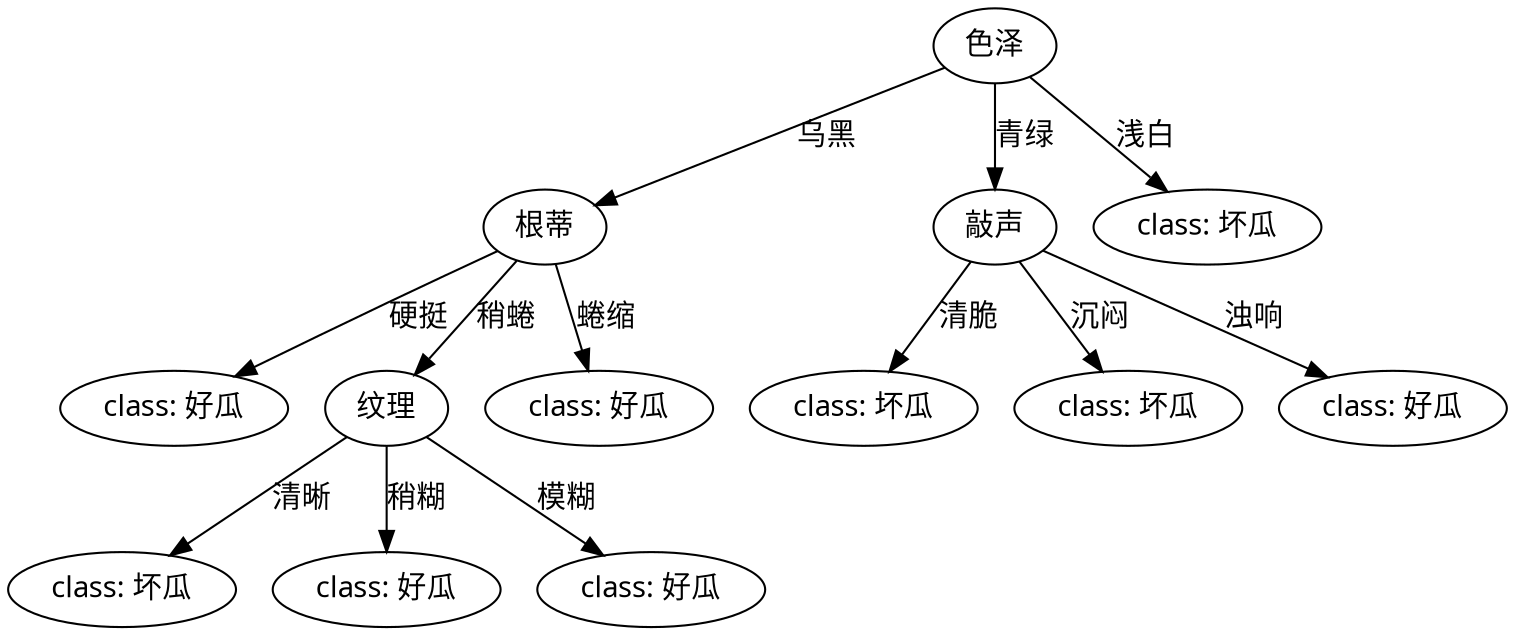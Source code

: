 digraph {
	1 [label="色泽" fontname="Microsoft YaHei"]
	1 -> 2 [label="乌黑" fontname="Microsoft YaHei"]
	2 [label="根蒂" fontname="Microsoft YaHei"]
	2 -> 5 [label="硬挺" fontname="Microsoft YaHei"]
	5 [label="class: 好瓜" fontname="Microsoft YaHei"]
	2 -> 6 [label="稍蜷" fontname="Microsoft YaHei"]
	6 [label="纹理" fontname="Microsoft YaHei"]
	6 -> 11 [label="清晰" fontname="Microsoft YaHei"]
	11 [label="class: 坏瓜" fontname="Microsoft YaHei"]
	6 -> 12 [label="稍糊" fontname="Microsoft YaHei"]
	12 [label="class: 好瓜" fontname="Microsoft YaHei"]
	6 -> 13 [label="模糊" fontname="Microsoft YaHei"]
	13 [label="class: 好瓜" fontname="Microsoft YaHei"]
	2 -> 7 [label="蜷缩" fontname="Microsoft YaHei"]
	7 [label="class: 好瓜" fontname="Microsoft YaHei"]
	1 -> 3 [label="青绿" fontname="Microsoft YaHei"]
	3 [label="敲声" fontname="Microsoft YaHei"]
	3 -> 8 [label="清脆" fontname="Microsoft YaHei"]
	8 [label="class: 坏瓜" fontname="Microsoft YaHei"]
	3 -> 9 [label="沉闷" fontname="Microsoft YaHei"]
	9 [label="class: 坏瓜" fontname="Microsoft YaHei"]
	3 -> 10 [label="浊响" fontname="Microsoft YaHei"]
	10 [label="class: 好瓜" fontname="Microsoft YaHei"]
	1 -> 4 [label="浅白" fontname="Microsoft YaHei"]
	4 [label="class: 坏瓜" fontname="Microsoft YaHei"]
}
